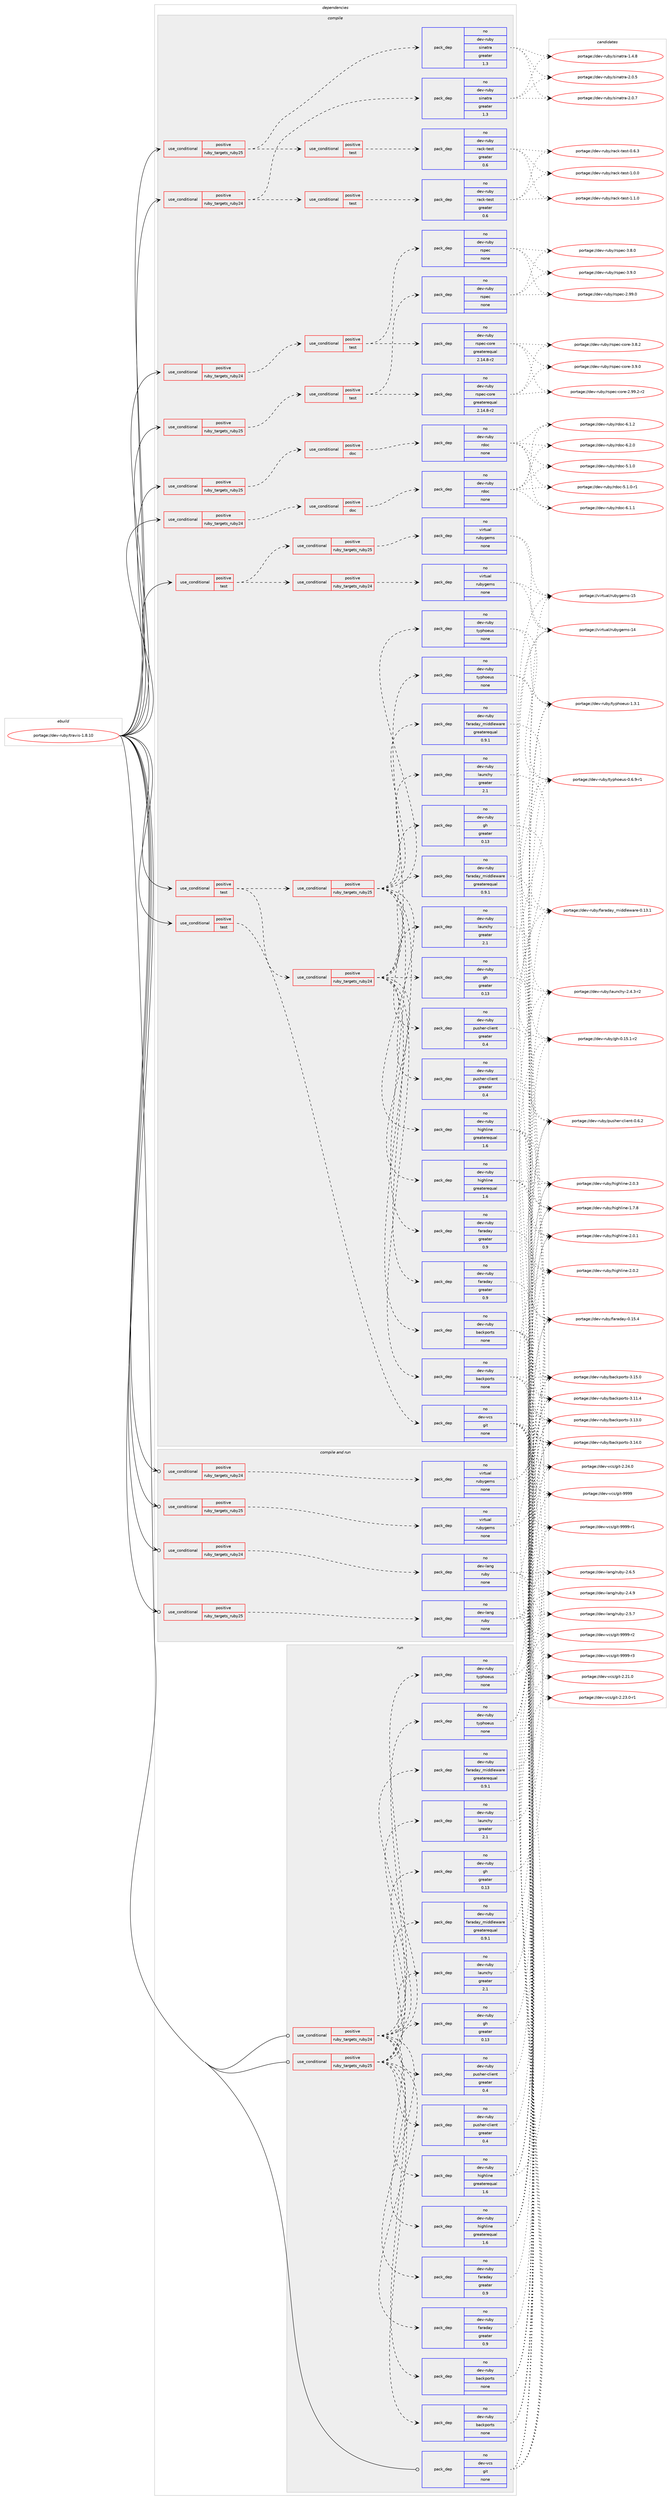 digraph prolog {

# *************
# Graph options
# *************

newrank=true;
concentrate=true;
compound=true;
graph [rankdir=LR,fontname=Helvetica,fontsize=10,ranksep=1.5];#, ranksep=2.5, nodesep=0.2];
edge  [arrowhead=vee];
node  [fontname=Helvetica,fontsize=10];

# **********
# The ebuild
# **********

subgraph cluster_leftcol {
color=gray;
rank=same;
label=<<i>ebuild</i>>;
id [label="portage://dev-ruby/travis-1.8.10", color=red, width=4, href="../dev-ruby/travis-1.8.10.svg"];
}

# ****************
# The dependencies
# ****************

subgraph cluster_midcol {
color=gray;
label=<<i>dependencies</i>>;
subgraph cluster_compile {
fillcolor="#eeeeee";
style=filled;
label=<<i>compile</i>>;
subgraph cond68351 {
dependency253492 [label=<<TABLE BORDER="0" CELLBORDER="1" CELLSPACING="0" CELLPADDING="4"><TR><TD ROWSPAN="3" CELLPADDING="10">use_conditional</TD></TR><TR><TD>positive</TD></TR><TR><TD>ruby_targets_ruby24</TD></TR></TABLE>>, shape=none, color=red];
subgraph cond68352 {
dependency253493 [label=<<TABLE BORDER="0" CELLBORDER="1" CELLSPACING="0" CELLPADDING="4"><TR><TD ROWSPAN="3" CELLPADDING="10">use_conditional</TD></TR><TR><TD>positive</TD></TR><TR><TD>doc</TD></TR></TABLE>>, shape=none, color=red];
subgraph pack181580 {
dependency253494 [label=<<TABLE BORDER="0" CELLBORDER="1" CELLSPACING="0" CELLPADDING="4" WIDTH="220"><TR><TD ROWSPAN="6" CELLPADDING="30">pack_dep</TD></TR><TR><TD WIDTH="110">no</TD></TR><TR><TD>dev-ruby</TD></TR><TR><TD>rdoc</TD></TR><TR><TD>none</TD></TR><TR><TD></TD></TR></TABLE>>, shape=none, color=blue];
}
dependency253493:e -> dependency253494:w [weight=20,style="dashed",arrowhead="vee"];
}
dependency253492:e -> dependency253493:w [weight=20,style="dashed",arrowhead="vee"];
}
id:e -> dependency253492:w [weight=20,style="solid",arrowhead="vee"];
subgraph cond68353 {
dependency253495 [label=<<TABLE BORDER="0" CELLBORDER="1" CELLSPACING="0" CELLPADDING="4"><TR><TD ROWSPAN="3" CELLPADDING="10">use_conditional</TD></TR><TR><TD>positive</TD></TR><TR><TD>ruby_targets_ruby24</TD></TR></TABLE>>, shape=none, color=red];
subgraph cond68354 {
dependency253496 [label=<<TABLE BORDER="0" CELLBORDER="1" CELLSPACING="0" CELLPADDING="4"><TR><TD ROWSPAN="3" CELLPADDING="10">use_conditional</TD></TR><TR><TD>positive</TD></TR><TR><TD>test</TD></TR></TABLE>>, shape=none, color=red];
subgraph pack181581 {
dependency253497 [label=<<TABLE BORDER="0" CELLBORDER="1" CELLSPACING="0" CELLPADDING="4" WIDTH="220"><TR><TD ROWSPAN="6" CELLPADDING="30">pack_dep</TD></TR><TR><TD WIDTH="110">no</TD></TR><TR><TD>dev-ruby</TD></TR><TR><TD>rack-test</TD></TR><TR><TD>greater</TD></TR><TR><TD>0.6</TD></TR></TABLE>>, shape=none, color=blue];
}
dependency253496:e -> dependency253497:w [weight=20,style="dashed",arrowhead="vee"];
}
dependency253495:e -> dependency253496:w [weight=20,style="dashed",arrowhead="vee"];
subgraph pack181582 {
dependency253498 [label=<<TABLE BORDER="0" CELLBORDER="1" CELLSPACING="0" CELLPADDING="4" WIDTH="220"><TR><TD ROWSPAN="6" CELLPADDING="30">pack_dep</TD></TR><TR><TD WIDTH="110">no</TD></TR><TR><TD>dev-ruby</TD></TR><TR><TD>sinatra</TD></TR><TR><TD>greater</TD></TR><TR><TD>1.3</TD></TR></TABLE>>, shape=none, color=blue];
}
dependency253495:e -> dependency253498:w [weight=20,style="dashed",arrowhead="vee"];
}
id:e -> dependency253495:w [weight=20,style="solid",arrowhead="vee"];
subgraph cond68355 {
dependency253499 [label=<<TABLE BORDER="0" CELLBORDER="1" CELLSPACING="0" CELLPADDING="4"><TR><TD ROWSPAN="3" CELLPADDING="10">use_conditional</TD></TR><TR><TD>positive</TD></TR><TR><TD>ruby_targets_ruby24</TD></TR></TABLE>>, shape=none, color=red];
subgraph cond68356 {
dependency253500 [label=<<TABLE BORDER="0" CELLBORDER="1" CELLSPACING="0" CELLPADDING="4"><TR><TD ROWSPAN="3" CELLPADDING="10">use_conditional</TD></TR><TR><TD>positive</TD></TR><TR><TD>test</TD></TR></TABLE>>, shape=none, color=red];
subgraph pack181583 {
dependency253501 [label=<<TABLE BORDER="0" CELLBORDER="1" CELLSPACING="0" CELLPADDING="4" WIDTH="220"><TR><TD ROWSPAN="6" CELLPADDING="30">pack_dep</TD></TR><TR><TD WIDTH="110">no</TD></TR><TR><TD>dev-ruby</TD></TR><TR><TD>rspec</TD></TR><TR><TD>none</TD></TR><TR><TD></TD></TR></TABLE>>, shape=none, color=blue];
}
dependency253500:e -> dependency253501:w [weight=20,style="dashed",arrowhead="vee"];
subgraph pack181584 {
dependency253502 [label=<<TABLE BORDER="0" CELLBORDER="1" CELLSPACING="0" CELLPADDING="4" WIDTH="220"><TR><TD ROWSPAN="6" CELLPADDING="30">pack_dep</TD></TR><TR><TD WIDTH="110">no</TD></TR><TR><TD>dev-ruby</TD></TR><TR><TD>rspec-core</TD></TR><TR><TD>greaterequal</TD></TR><TR><TD>2.14.8-r2</TD></TR></TABLE>>, shape=none, color=blue];
}
dependency253500:e -> dependency253502:w [weight=20,style="dashed",arrowhead="vee"];
}
dependency253499:e -> dependency253500:w [weight=20,style="dashed",arrowhead="vee"];
}
id:e -> dependency253499:w [weight=20,style="solid",arrowhead="vee"];
subgraph cond68357 {
dependency253503 [label=<<TABLE BORDER="0" CELLBORDER="1" CELLSPACING="0" CELLPADDING="4"><TR><TD ROWSPAN="3" CELLPADDING="10">use_conditional</TD></TR><TR><TD>positive</TD></TR><TR><TD>ruby_targets_ruby25</TD></TR></TABLE>>, shape=none, color=red];
subgraph cond68358 {
dependency253504 [label=<<TABLE BORDER="0" CELLBORDER="1" CELLSPACING="0" CELLPADDING="4"><TR><TD ROWSPAN="3" CELLPADDING="10">use_conditional</TD></TR><TR><TD>positive</TD></TR><TR><TD>doc</TD></TR></TABLE>>, shape=none, color=red];
subgraph pack181585 {
dependency253505 [label=<<TABLE BORDER="0" CELLBORDER="1" CELLSPACING="0" CELLPADDING="4" WIDTH="220"><TR><TD ROWSPAN="6" CELLPADDING="30">pack_dep</TD></TR><TR><TD WIDTH="110">no</TD></TR><TR><TD>dev-ruby</TD></TR><TR><TD>rdoc</TD></TR><TR><TD>none</TD></TR><TR><TD></TD></TR></TABLE>>, shape=none, color=blue];
}
dependency253504:e -> dependency253505:w [weight=20,style="dashed",arrowhead="vee"];
}
dependency253503:e -> dependency253504:w [weight=20,style="dashed",arrowhead="vee"];
}
id:e -> dependency253503:w [weight=20,style="solid",arrowhead="vee"];
subgraph cond68359 {
dependency253506 [label=<<TABLE BORDER="0" CELLBORDER="1" CELLSPACING="0" CELLPADDING="4"><TR><TD ROWSPAN="3" CELLPADDING="10">use_conditional</TD></TR><TR><TD>positive</TD></TR><TR><TD>ruby_targets_ruby25</TD></TR></TABLE>>, shape=none, color=red];
subgraph cond68360 {
dependency253507 [label=<<TABLE BORDER="0" CELLBORDER="1" CELLSPACING="0" CELLPADDING="4"><TR><TD ROWSPAN="3" CELLPADDING="10">use_conditional</TD></TR><TR><TD>positive</TD></TR><TR><TD>test</TD></TR></TABLE>>, shape=none, color=red];
subgraph pack181586 {
dependency253508 [label=<<TABLE BORDER="0" CELLBORDER="1" CELLSPACING="0" CELLPADDING="4" WIDTH="220"><TR><TD ROWSPAN="6" CELLPADDING="30">pack_dep</TD></TR><TR><TD WIDTH="110">no</TD></TR><TR><TD>dev-ruby</TD></TR><TR><TD>rack-test</TD></TR><TR><TD>greater</TD></TR><TR><TD>0.6</TD></TR></TABLE>>, shape=none, color=blue];
}
dependency253507:e -> dependency253508:w [weight=20,style="dashed",arrowhead="vee"];
}
dependency253506:e -> dependency253507:w [weight=20,style="dashed",arrowhead="vee"];
subgraph pack181587 {
dependency253509 [label=<<TABLE BORDER="0" CELLBORDER="1" CELLSPACING="0" CELLPADDING="4" WIDTH="220"><TR><TD ROWSPAN="6" CELLPADDING="30">pack_dep</TD></TR><TR><TD WIDTH="110">no</TD></TR><TR><TD>dev-ruby</TD></TR><TR><TD>sinatra</TD></TR><TR><TD>greater</TD></TR><TR><TD>1.3</TD></TR></TABLE>>, shape=none, color=blue];
}
dependency253506:e -> dependency253509:w [weight=20,style="dashed",arrowhead="vee"];
}
id:e -> dependency253506:w [weight=20,style="solid",arrowhead="vee"];
subgraph cond68361 {
dependency253510 [label=<<TABLE BORDER="0" CELLBORDER="1" CELLSPACING="0" CELLPADDING="4"><TR><TD ROWSPAN="3" CELLPADDING="10">use_conditional</TD></TR><TR><TD>positive</TD></TR><TR><TD>ruby_targets_ruby25</TD></TR></TABLE>>, shape=none, color=red];
subgraph cond68362 {
dependency253511 [label=<<TABLE BORDER="0" CELLBORDER="1" CELLSPACING="0" CELLPADDING="4"><TR><TD ROWSPAN="3" CELLPADDING="10">use_conditional</TD></TR><TR><TD>positive</TD></TR><TR><TD>test</TD></TR></TABLE>>, shape=none, color=red];
subgraph pack181588 {
dependency253512 [label=<<TABLE BORDER="0" CELLBORDER="1" CELLSPACING="0" CELLPADDING="4" WIDTH="220"><TR><TD ROWSPAN="6" CELLPADDING="30">pack_dep</TD></TR><TR><TD WIDTH="110">no</TD></TR><TR><TD>dev-ruby</TD></TR><TR><TD>rspec</TD></TR><TR><TD>none</TD></TR><TR><TD></TD></TR></TABLE>>, shape=none, color=blue];
}
dependency253511:e -> dependency253512:w [weight=20,style="dashed",arrowhead="vee"];
subgraph pack181589 {
dependency253513 [label=<<TABLE BORDER="0" CELLBORDER="1" CELLSPACING="0" CELLPADDING="4" WIDTH="220"><TR><TD ROWSPAN="6" CELLPADDING="30">pack_dep</TD></TR><TR><TD WIDTH="110">no</TD></TR><TR><TD>dev-ruby</TD></TR><TR><TD>rspec-core</TD></TR><TR><TD>greaterequal</TD></TR><TR><TD>2.14.8-r2</TD></TR></TABLE>>, shape=none, color=blue];
}
dependency253511:e -> dependency253513:w [weight=20,style="dashed",arrowhead="vee"];
}
dependency253510:e -> dependency253511:w [weight=20,style="dashed",arrowhead="vee"];
}
id:e -> dependency253510:w [weight=20,style="solid",arrowhead="vee"];
subgraph cond68363 {
dependency253514 [label=<<TABLE BORDER="0" CELLBORDER="1" CELLSPACING="0" CELLPADDING="4"><TR><TD ROWSPAN="3" CELLPADDING="10">use_conditional</TD></TR><TR><TD>positive</TD></TR><TR><TD>test</TD></TR></TABLE>>, shape=none, color=red];
subgraph cond68364 {
dependency253515 [label=<<TABLE BORDER="0" CELLBORDER="1" CELLSPACING="0" CELLPADDING="4"><TR><TD ROWSPAN="3" CELLPADDING="10">use_conditional</TD></TR><TR><TD>positive</TD></TR><TR><TD>ruby_targets_ruby24</TD></TR></TABLE>>, shape=none, color=red];
subgraph pack181590 {
dependency253516 [label=<<TABLE BORDER="0" CELLBORDER="1" CELLSPACING="0" CELLPADDING="4" WIDTH="220"><TR><TD ROWSPAN="6" CELLPADDING="30">pack_dep</TD></TR><TR><TD WIDTH="110">no</TD></TR><TR><TD>dev-ruby</TD></TR><TR><TD>backports</TD></TR><TR><TD>none</TD></TR><TR><TD></TD></TR></TABLE>>, shape=none, color=blue];
}
dependency253515:e -> dependency253516:w [weight=20,style="dashed",arrowhead="vee"];
subgraph pack181591 {
dependency253517 [label=<<TABLE BORDER="0" CELLBORDER="1" CELLSPACING="0" CELLPADDING="4" WIDTH="220"><TR><TD ROWSPAN="6" CELLPADDING="30">pack_dep</TD></TR><TR><TD WIDTH="110">no</TD></TR><TR><TD>dev-ruby</TD></TR><TR><TD>faraday</TD></TR><TR><TD>greater</TD></TR><TR><TD>0.9</TD></TR></TABLE>>, shape=none, color=blue];
}
dependency253515:e -> dependency253517:w [weight=20,style="dashed",arrowhead="vee"];
subgraph pack181592 {
dependency253518 [label=<<TABLE BORDER="0" CELLBORDER="1" CELLSPACING="0" CELLPADDING="4" WIDTH="220"><TR><TD ROWSPAN="6" CELLPADDING="30">pack_dep</TD></TR><TR><TD WIDTH="110">no</TD></TR><TR><TD>dev-ruby</TD></TR><TR><TD>faraday_middleware</TD></TR><TR><TD>greaterequal</TD></TR><TR><TD>0.9.1</TD></TR></TABLE>>, shape=none, color=blue];
}
dependency253515:e -> dependency253518:w [weight=20,style="dashed",arrowhead="vee"];
subgraph pack181593 {
dependency253519 [label=<<TABLE BORDER="0" CELLBORDER="1" CELLSPACING="0" CELLPADDING="4" WIDTH="220"><TR><TD ROWSPAN="6" CELLPADDING="30">pack_dep</TD></TR><TR><TD WIDTH="110">no</TD></TR><TR><TD>dev-ruby</TD></TR><TR><TD>gh</TD></TR><TR><TD>greater</TD></TR><TR><TD>0.13</TD></TR></TABLE>>, shape=none, color=blue];
}
dependency253515:e -> dependency253519:w [weight=20,style="dashed",arrowhead="vee"];
subgraph pack181594 {
dependency253520 [label=<<TABLE BORDER="0" CELLBORDER="1" CELLSPACING="0" CELLPADDING="4" WIDTH="220"><TR><TD ROWSPAN="6" CELLPADDING="30">pack_dep</TD></TR><TR><TD WIDTH="110">no</TD></TR><TR><TD>dev-ruby</TD></TR><TR><TD>highline</TD></TR><TR><TD>greaterequal</TD></TR><TR><TD>1.6</TD></TR></TABLE>>, shape=none, color=blue];
}
dependency253515:e -> dependency253520:w [weight=20,style="dashed",arrowhead="vee"];
subgraph pack181595 {
dependency253521 [label=<<TABLE BORDER="0" CELLBORDER="1" CELLSPACING="0" CELLPADDING="4" WIDTH="220"><TR><TD ROWSPAN="6" CELLPADDING="30">pack_dep</TD></TR><TR><TD WIDTH="110">no</TD></TR><TR><TD>dev-ruby</TD></TR><TR><TD>launchy</TD></TR><TR><TD>greater</TD></TR><TR><TD>2.1</TD></TR></TABLE>>, shape=none, color=blue];
}
dependency253515:e -> dependency253521:w [weight=20,style="dashed",arrowhead="vee"];
subgraph pack181596 {
dependency253522 [label=<<TABLE BORDER="0" CELLBORDER="1" CELLSPACING="0" CELLPADDING="4" WIDTH="220"><TR><TD ROWSPAN="6" CELLPADDING="30">pack_dep</TD></TR><TR><TD WIDTH="110">no</TD></TR><TR><TD>dev-ruby</TD></TR><TR><TD>pusher-client</TD></TR><TR><TD>greater</TD></TR><TR><TD>0.4</TD></TR></TABLE>>, shape=none, color=blue];
}
dependency253515:e -> dependency253522:w [weight=20,style="dashed",arrowhead="vee"];
subgraph pack181597 {
dependency253523 [label=<<TABLE BORDER="0" CELLBORDER="1" CELLSPACING="0" CELLPADDING="4" WIDTH="220"><TR><TD ROWSPAN="6" CELLPADDING="30">pack_dep</TD></TR><TR><TD WIDTH="110">no</TD></TR><TR><TD>dev-ruby</TD></TR><TR><TD>typhoeus</TD></TR><TR><TD>none</TD></TR><TR><TD></TD></TR></TABLE>>, shape=none, color=blue];
}
dependency253515:e -> dependency253523:w [weight=20,style="dashed",arrowhead="vee"];
}
dependency253514:e -> dependency253515:w [weight=20,style="dashed",arrowhead="vee"];
subgraph cond68365 {
dependency253524 [label=<<TABLE BORDER="0" CELLBORDER="1" CELLSPACING="0" CELLPADDING="4"><TR><TD ROWSPAN="3" CELLPADDING="10">use_conditional</TD></TR><TR><TD>positive</TD></TR><TR><TD>ruby_targets_ruby25</TD></TR></TABLE>>, shape=none, color=red];
subgraph pack181598 {
dependency253525 [label=<<TABLE BORDER="0" CELLBORDER="1" CELLSPACING="0" CELLPADDING="4" WIDTH="220"><TR><TD ROWSPAN="6" CELLPADDING="30">pack_dep</TD></TR><TR><TD WIDTH="110">no</TD></TR><TR><TD>dev-ruby</TD></TR><TR><TD>backports</TD></TR><TR><TD>none</TD></TR><TR><TD></TD></TR></TABLE>>, shape=none, color=blue];
}
dependency253524:e -> dependency253525:w [weight=20,style="dashed",arrowhead="vee"];
subgraph pack181599 {
dependency253526 [label=<<TABLE BORDER="0" CELLBORDER="1" CELLSPACING="0" CELLPADDING="4" WIDTH="220"><TR><TD ROWSPAN="6" CELLPADDING="30">pack_dep</TD></TR><TR><TD WIDTH="110">no</TD></TR><TR><TD>dev-ruby</TD></TR><TR><TD>faraday</TD></TR><TR><TD>greater</TD></TR><TR><TD>0.9</TD></TR></TABLE>>, shape=none, color=blue];
}
dependency253524:e -> dependency253526:w [weight=20,style="dashed",arrowhead="vee"];
subgraph pack181600 {
dependency253527 [label=<<TABLE BORDER="0" CELLBORDER="1" CELLSPACING="0" CELLPADDING="4" WIDTH="220"><TR><TD ROWSPAN="6" CELLPADDING="30">pack_dep</TD></TR><TR><TD WIDTH="110">no</TD></TR><TR><TD>dev-ruby</TD></TR><TR><TD>faraday_middleware</TD></TR><TR><TD>greaterequal</TD></TR><TR><TD>0.9.1</TD></TR></TABLE>>, shape=none, color=blue];
}
dependency253524:e -> dependency253527:w [weight=20,style="dashed",arrowhead="vee"];
subgraph pack181601 {
dependency253528 [label=<<TABLE BORDER="0" CELLBORDER="1" CELLSPACING="0" CELLPADDING="4" WIDTH="220"><TR><TD ROWSPAN="6" CELLPADDING="30">pack_dep</TD></TR><TR><TD WIDTH="110">no</TD></TR><TR><TD>dev-ruby</TD></TR><TR><TD>gh</TD></TR><TR><TD>greater</TD></TR><TR><TD>0.13</TD></TR></TABLE>>, shape=none, color=blue];
}
dependency253524:e -> dependency253528:w [weight=20,style="dashed",arrowhead="vee"];
subgraph pack181602 {
dependency253529 [label=<<TABLE BORDER="0" CELLBORDER="1" CELLSPACING="0" CELLPADDING="4" WIDTH="220"><TR><TD ROWSPAN="6" CELLPADDING="30">pack_dep</TD></TR><TR><TD WIDTH="110">no</TD></TR><TR><TD>dev-ruby</TD></TR><TR><TD>highline</TD></TR><TR><TD>greaterequal</TD></TR><TR><TD>1.6</TD></TR></TABLE>>, shape=none, color=blue];
}
dependency253524:e -> dependency253529:w [weight=20,style="dashed",arrowhead="vee"];
subgraph pack181603 {
dependency253530 [label=<<TABLE BORDER="0" CELLBORDER="1" CELLSPACING="0" CELLPADDING="4" WIDTH="220"><TR><TD ROWSPAN="6" CELLPADDING="30">pack_dep</TD></TR><TR><TD WIDTH="110">no</TD></TR><TR><TD>dev-ruby</TD></TR><TR><TD>launchy</TD></TR><TR><TD>greater</TD></TR><TR><TD>2.1</TD></TR></TABLE>>, shape=none, color=blue];
}
dependency253524:e -> dependency253530:w [weight=20,style="dashed",arrowhead="vee"];
subgraph pack181604 {
dependency253531 [label=<<TABLE BORDER="0" CELLBORDER="1" CELLSPACING="0" CELLPADDING="4" WIDTH="220"><TR><TD ROWSPAN="6" CELLPADDING="30">pack_dep</TD></TR><TR><TD WIDTH="110">no</TD></TR><TR><TD>dev-ruby</TD></TR><TR><TD>pusher-client</TD></TR><TR><TD>greater</TD></TR><TR><TD>0.4</TD></TR></TABLE>>, shape=none, color=blue];
}
dependency253524:e -> dependency253531:w [weight=20,style="dashed",arrowhead="vee"];
subgraph pack181605 {
dependency253532 [label=<<TABLE BORDER="0" CELLBORDER="1" CELLSPACING="0" CELLPADDING="4" WIDTH="220"><TR><TD ROWSPAN="6" CELLPADDING="30">pack_dep</TD></TR><TR><TD WIDTH="110">no</TD></TR><TR><TD>dev-ruby</TD></TR><TR><TD>typhoeus</TD></TR><TR><TD>none</TD></TR><TR><TD></TD></TR></TABLE>>, shape=none, color=blue];
}
dependency253524:e -> dependency253532:w [weight=20,style="dashed",arrowhead="vee"];
}
dependency253514:e -> dependency253524:w [weight=20,style="dashed",arrowhead="vee"];
}
id:e -> dependency253514:w [weight=20,style="solid",arrowhead="vee"];
subgraph cond68366 {
dependency253533 [label=<<TABLE BORDER="0" CELLBORDER="1" CELLSPACING="0" CELLPADDING="4"><TR><TD ROWSPAN="3" CELLPADDING="10">use_conditional</TD></TR><TR><TD>positive</TD></TR><TR><TD>test</TD></TR></TABLE>>, shape=none, color=red];
subgraph cond68367 {
dependency253534 [label=<<TABLE BORDER="0" CELLBORDER="1" CELLSPACING="0" CELLPADDING="4"><TR><TD ROWSPAN="3" CELLPADDING="10">use_conditional</TD></TR><TR><TD>positive</TD></TR><TR><TD>ruby_targets_ruby24</TD></TR></TABLE>>, shape=none, color=red];
subgraph pack181606 {
dependency253535 [label=<<TABLE BORDER="0" CELLBORDER="1" CELLSPACING="0" CELLPADDING="4" WIDTH="220"><TR><TD ROWSPAN="6" CELLPADDING="30">pack_dep</TD></TR><TR><TD WIDTH="110">no</TD></TR><TR><TD>virtual</TD></TR><TR><TD>rubygems</TD></TR><TR><TD>none</TD></TR><TR><TD></TD></TR></TABLE>>, shape=none, color=blue];
}
dependency253534:e -> dependency253535:w [weight=20,style="dashed",arrowhead="vee"];
}
dependency253533:e -> dependency253534:w [weight=20,style="dashed",arrowhead="vee"];
subgraph cond68368 {
dependency253536 [label=<<TABLE BORDER="0" CELLBORDER="1" CELLSPACING="0" CELLPADDING="4"><TR><TD ROWSPAN="3" CELLPADDING="10">use_conditional</TD></TR><TR><TD>positive</TD></TR><TR><TD>ruby_targets_ruby25</TD></TR></TABLE>>, shape=none, color=red];
subgraph pack181607 {
dependency253537 [label=<<TABLE BORDER="0" CELLBORDER="1" CELLSPACING="0" CELLPADDING="4" WIDTH="220"><TR><TD ROWSPAN="6" CELLPADDING="30">pack_dep</TD></TR><TR><TD WIDTH="110">no</TD></TR><TR><TD>virtual</TD></TR><TR><TD>rubygems</TD></TR><TR><TD>none</TD></TR><TR><TD></TD></TR></TABLE>>, shape=none, color=blue];
}
dependency253536:e -> dependency253537:w [weight=20,style="dashed",arrowhead="vee"];
}
dependency253533:e -> dependency253536:w [weight=20,style="dashed",arrowhead="vee"];
}
id:e -> dependency253533:w [weight=20,style="solid",arrowhead="vee"];
subgraph cond68369 {
dependency253538 [label=<<TABLE BORDER="0" CELLBORDER="1" CELLSPACING="0" CELLPADDING="4"><TR><TD ROWSPAN="3" CELLPADDING="10">use_conditional</TD></TR><TR><TD>positive</TD></TR><TR><TD>test</TD></TR></TABLE>>, shape=none, color=red];
subgraph pack181608 {
dependency253539 [label=<<TABLE BORDER="0" CELLBORDER="1" CELLSPACING="0" CELLPADDING="4" WIDTH="220"><TR><TD ROWSPAN="6" CELLPADDING="30">pack_dep</TD></TR><TR><TD WIDTH="110">no</TD></TR><TR><TD>dev-vcs</TD></TR><TR><TD>git</TD></TR><TR><TD>none</TD></TR><TR><TD></TD></TR></TABLE>>, shape=none, color=blue];
}
dependency253538:e -> dependency253539:w [weight=20,style="dashed",arrowhead="vee"];
}
id:e -> dependency253538:w [weight=20,style="solid",arrowhead="vee"];
}
subgraph cluster_compileandrun {
fillcolor="#eeeeee";
style=filled;
label=<<i>compile and run</i>>;
subgraph cond68370 {
dependency253540 [label=<<TABLE BORDER="0" CELLBORDER="1" CELLSPACING="0" CELLPADDING="4"><TR><TD ROWSPAN="3" CELLPADDING="10">use_conditional</TD></TR><TR><TD>positive</TD></TR><TR><TD>ruby_targets_ruby24</TD></TR></TABLE>>, shape=none, color=red];
subgraph pack181609 {
dependency253541 [label=<<TABLE BORDER="0" CELLBORDER="1" CELLSPACING="0" CELLPADDING="4" WIDTH="220"><TR><TD ROWSPAN="6" CELLPADDING="30">pack_dep</TD></TR><TR><TD WIDTH="110">no</TD></TR><TR><TD>dev-lang</TD></TR><TR><TD>ruby</TD></TR><TR><TD>none</TD></TR><TR><TD></TD></TR></TABLE>>, shape=none, color=blue];
}
dependency253540:e -> dependency253541:w [weight=20,style="dashed",arrowhead="vee"];
}
id:e -> dependency253540:w [weight=20,style="solid",arrowhead="odotvee"];
subgraph cond68371 {
dependency253542 [label=<<TABLE BORDER="0" CELLBORDER="1" CELLSPACING="0" CELLPADDING="4"><TR><TD ROWSPAN="3" CELLPADDING="10">use_conditional</TD></TR><TR><TD>positive</TD></TR><TR><TD>ruby_targets_ruby24</TD></TR></TABLE>>, shape=none, color=red];
subgraph pack181610 {
dependency253543 [label=<<TABLE BORDER="0" CELLBORDER="1" CELLSPACING="0" CELLPADDING="4" WIDTH="220"><TR><TD ROWSPAN="6" CELLPADDING="30">pack_dep</TD></TR><TR><TD WIDTH="110">no</TD></TR><TR><TD>virtual</TD></TR><TR><TD>rubygems</TD></TR><TR><TD>none</TD></TR><TR><TD></TD></TR></TABLE>>, shape=none, color=blue];
}
dependency253542:e -> dependency253543:w [weight=20,style="dashed",arrowhead="vee"];
}
id:e -> dependency253542:w [weight=20,style="solid",arrowhead="odotvee"];
subgraph cond68372 {
dependency253544 [label=<<TABLE BORDER="0" CELLBORDER="1" CELLSPACING="0" CELLPADDING="4"><TR><TD ROWSPAN="3" CELLPADDING="10">use_conditional</TD></TR><TR><TD>positive</TD></TR><TR><TD>ruby_targets_ruby25</TD></TR></TABLE>>, shape=none, color=red];
subgraph pack181611 {
dependency253545 [label=<<TABLE BORDER="0" CELLBORDER="1" CELLSPACING="0" CELLPADDING="4" WIDTH="220"><TR><TD ROWSPAN="6" CELLPADDING="30">pack_dep</TD></TR><TR><TD WIDTH="110">no</TD></TR><TR><TD>dev-lang</TD></TR><TR><TD>ruby</TD></TR><TR><TD>none</TD></TR><TR><TD></TD></TR></TABLE>>, shape=none, color=blue];
}
dependency253544:e -> dependency253545:w [weight=20,style="dashed",arrowhead="vee"];
}
id:e -> dependency253544:w [weight=20,style="solid",arrowhead="odotvee"];
subgraph cond68373 {
dependency253546 [label=<<TABLE BORDER="0" CELLBORDER="1" CELLSPACING="0" CELLPADDING="4"><TR><TD ROWSPAN="3" CELLPADDING="10">use_conditional</TD></TR><TR><TD>positive</TD></TR><TR><TD>ruby_targets_ruby25</TD></TR></TABLE>>, shape=none, color=red];
subgraph pack181612 {
dependency253547 [label=<<TABLE BORDER="0" CELLBORDER="1" CELLSPACING="0" CELLPADDING="4" WIDTH="220"><TR><TD ROWSPAN="6" CELLPADDING="30">pack_dep</TD></TR><TR><TD WIDTH="110">no</TD></TR><TR><TD>virtual</TD></TR><TR><TD>rubygems</TD></TR><TR><TD>none</TD></TR><TR><TD></TD></TR></TABLE>>, shape=none, color=blue];
}
dependency253546:e -> dependency253547:w [weight=20,style="dashed",arrowhead="vee"];
}
id:e -> dependency253546:w [weight=20,style="solid",arrowhead="odotvee"];
}
subgraph cluster_run {
fillcolor="#eeeeee";
style=filled;
label=<<i>run</i>>;
subgraph cond68374 {
dependency253548 [label=<<TABLE BORDER="0" CELLBORDER="1" CELLSPACING="0" CELLPADDING="4"><TR><TD ROWSPAN="3" CELLPADDING="10">use_conditional</TD></TR><TR><TD>positive</TD></TR><TR><TD>ruby_targets_ruby24</TD></TR></TABLE>>, shape=none, color=red];
subgraph pack181613 {
dependency253549 [label=<<TABLE BORDER="0" CELLBORDER="1" CELLSPACING="0" CELLPADDING="4" WIDTH="220"><TR><TD ROWSPAN="6" CELLPADDING="30">pack_dep</TD></TR><TR><TD WIDTH="110">no</TD></TR><TR><TD>dev-ruby</TD></TR><TR><TD>backports</TD></TR><TR><TD>none</TD></TR><TR><TD></TD></TR></TABLE>>, shape=none, color=blue];
}
dependency253548:e -> dependency253549:w [weight=20,style="dashed",arrowhead="vee"];
subgraph pack181614 {
dependency253550 [label=<<TABLE BORDER="0" CELLBORDER="1" CELLSPACING="0" CELLPADDING="4" WIDTH="220"><TR><TD ROWSPAN="6" CELLPADDING="30">pack_dep</TD></TR><TR><TD WIDTH="110">no</TD></TR><TR><TD>dev-ruby</TD></TR><TR><TD>faraday</TD></TR><TR><TD>greater</TD></TR><TR><TD>0.9</TD></TR></TABLE>>, shape=none, color=blue];
}
dependency253548:e -> dependency253550:w [weight=20,style="dashed",arrowhead="vee"];
subgraph pack181615 {
dependency253551 [label=<<TABLE BORDER="0" CELLBORDER="1" CELLSPACING="0" CELLPADDING="4" WIDTH="220"><TR><TD ROWSPAN="6" CELLPADDING="30">pack_dep</TD></TR><TR><TD WIDTH="110">no</TD></TR><TR><TD>dev-ruby</TD></TR><TR><TD>faraday_middleware</TD></TR><TR><TD>greaterequal</TD></TR><TR><TD>0.9.1</TD></TR></TABLE>>, shape=none, color=blue];
}
dependency253548:e -> dependency253551:w [weight=20,style="dashed",arrowhead="vee"];
subgraph pack181616 {
dependency253552 [label=<<TABLE BORDER="0" CELLBORDER="1" CELLSPACING="0" CELLPADDING="4" WIDTH="220"><TR><TD ROWSPAN="6" CELLPADDING="30">pack_dep</TD></TR><TR><TD WIDTH="110">no</TD></TR><TR><TD>dev-ruby</TD></TR><TR><TD>gh</TD></TR><TR><TD>greater</TD></TR><TR><TD>0.13</TD></TR></TABLE>>, shape=none, color=blue];
}
dependency253548:e -> dependency253552:w [weight=20,style="dashed",arrowhead="vee"];
subgraph pack181617 {
dependency253553 [label=<<TABLE BORDER="0" CELLBORDER="1" CELLSPACING="0" CELLPADDING="4" WIDTH="220"><TR><TD ROWSPAN="6" CELLPADDING="30">pack_dep</TD></TR><TR><TD WIDTH="110">no</TD></TR><TR><TD>dev-ruby</TD></TR><TR><TD>highline</TD></TR><TR><TD>greaterequal</TD></TR><TR><TD>1.6</TD></TR></TABLE>>, shape=none, color=blue];
}
dependency253548:e -> dependency253553:w [weight=20,style="dashed",arrowhead="vee"];
subgraph pack181618 {
dependency253554 [label=<<TABLE BORDER="0" CELLBORDER="1" CELLSPACING="0" CELLPADDING="4" WIDTH="220"><TR><TD ROWSPAN="6" CELLPADDING="30">pack_dep</TD></TR><TR><TD WIDTH="110">no</TD></TR><TR><TD>dev-ruby</TD></TR><TR><TD>launchy</TD></TR><TR><TD>greater</TD></TR><TR><TD>2.1</TD></TR></TABLE>>, shape=none, color=blue];
}
dependency253548:e -> dependency253554:w [weight=20,style="dashed",arrowhead="vee"];
subgraph pack181619 {
dependency253555 [label=<<TABLE BORDER="0" CELLBORDER="1" CELLSPACING="0" CELLPADDING="4" WIDTH="220"><TR><TD ROWSPAN="6" CELLPADDING="30">pack_dep</TD></TR><TR><TD WIDTH="110">no</TD></TR><TR><TD>dev-ruby</TD></TR><TR><TD>pusher-client</TD></TR><TR><TD>greater</TD></TR><TR><TD>0.4</TD></TR></TABLE>>, shape=none, color=blue];
}
dependency253548:e -> dependency253555:w [weight=20,style="dashed",arrowhead="vee"];
subgraph pack181620 {
dependency253556 [label=<<TABLE BORDER="0" CELLBORDER="1" CELLSPACING="0" CELLPADDING="4" WIDTH="220"><TR><TD ROWSPAN="6" CELLPADDING="30">pack_dep</TD></TR><TR><TD WIDTH="110">no</TD></TR><TR><TD>dev-ruby</TD></TR><TR><TD>typhoeus</TD></TR><TR><TD>none</TD></TR><TR><TD></TD></TR></TABLE>>, shape=none, color=blue];
}
dependency253548:e -> dependency253556:w [weight=20,style="dashed",arrowhead="vee"];
}
id:e -> dependency253548:w [weight=20,style="solid",arrowhead="odot"];
subgraph cond68375 {
dependency253557 [label=<<TABLE BORDER="0" CELLBORDER="1" CELLSPACING="0" CELLPADDING="4"><TR><TD ROWSPAN="3" CELLPADDING="10">use_conditional</TD></TR><TR><TD>positive</TD></TR><TR><TD>ruby_targets_ruby25</TD></TR></TABLE>>, shape=none, color=red];
subgraph pack181621 {
dependency253558 [label=<<TABLE BORDER="0" CELLBORDER="1" CELLSPACING="0" CELLPADDING="4" WIDTH="220"><TR><TD ROWSPAN="6" CELLPADDING="30">pack_dep</TD></TR><TR><TD WIDTH="110">no</TD></TR><TR><TD>dev-ruby</TD></TR><TR><TD>backports</TD></TR><TR><TD>none</TD></TR><TR><TD></TD></TR></TABLE>>, shape=none, color=blue];
}
dependency253557:e -> dependency253558:w [weight=20,style="dashed",arrowhead="vee"];
subgraph pack181622 {
dependency253559 [label=<<TABLE BORDER="0" CELLBORDER="1" CELLSPACING="0" CELLPADDING="4" WIDTH="220"><TR><TD ROWSPAN="6" CELLPADDING="30">pack_dep</TD></TR><TR><TD WIDTH="110">no</TD></TR><TR><TD>dev-ruby</TD></TR><TR><TD>faraday</TD></TR><TR><TD>greater</TD></TR><TR><TD>0.9</TD></TR></TABLE>>, shape=none, color=blue];
}
dependency253557:e -> dependency253559:w [weight=20,style="dashed",arrowhead="vee"];
subgraph pack181623 {
dependency253560 [label=<<TABLE BORDER="0" CELLBORDER="1" CELLSPACING="0" CELLPADDING="4" WIDTH="220"><TR><TD ROWSPAN="6" CELLPADDING="30">pack_dep</TD></TR><TR><TD WIDTH="110">no</TD></TR><TR><TD>dev-ruby</TD></TR><TR><TD>faraday_middleware</TD></TR><TR><TD>greaterequal</TD></TR><TR><TD>0.9.1</TD></TR></TABLE>>, shape=none, color=blue];
}
dependency253557:e -> dependency253560:w [weight=20,style="dashed",arrowhead="vee"];
subgraph pack181624 {
dependency253561 [label=<<TABLE BORDER="0" CELLBORDER="1" CELLSPACING="0" CELLPADDING="4" WIDTH="220"><TR><TD ROWSPAN="6" CELLPADDING="30">pack_dep</TD></TR><TR><TD WIDTH="110">no</TD></TR><TR><TD>dev-ruby</TD></TR><TR><TD>gh</TD></TR><TR><TD>greater</TD></TR><TR><TD>0.13</TD></TR></TABLE>>, shape=none, color=blue];
}
dependency253557:e -> dependency253561:w [weight=20,style="dashed",arrowhead="vee"];
subgraph pack181625 {
dependency253562 [label=<<TABLE BORDER="0" CELLBORDER="1" CELLSPACING="0" CELLPADDING="4" WIDTH="220"><TR><TD ROWSPAN="6" CELLPADDING="30">pack_dep</TD></TR><TR><TD WIDTH="110">no</TD></TR><TR><TD>dev-ruby</TD></TR><TR><TD>highline</TD></TR><TR><TD>greaterequal</TD></TR><TR><TD>1.6</TD></TR></TABLE>>, shape=none, color=blue];
}
dependency253557:e -> dependency253562:w [weight=20,style="dashed",arrowhead="vee"];
subgraph pack181626 {
dependency253563 [label=<<TABLE BORDER="0" CELLBORDER="1" CELLSPACING="0" CELLPADDING="4" WIDTH="220"><TR><TD ROWSPAN="6" CELLPADDING="30">pack_dep</TD></TR><TR><TD WIDTH="110">no</TD></TR><TR><TD>dev-ruby</TD></TR><TR><TD>launchy</TD></TR><TR><TD>greater</TD></TR><TR><TD>2.1</TD></TR></TABLE>>, shape=none, color=blue];
}
dependency253557:e -> dependency253563:w [weight=20,style="dashed",arrowhead="vee"];
subgraph pack181627 {
dependency253564 [label=<<TABLE BORDER="0" CELLBORDER="1" CELLSPACING="0" CELLPADDING="4" WIDTH="220"><TR><TD ROWSPAN="6" CELLPADDING="30">pack_dep</TD></TR><TR><TD WIDTH="110">no</TD></TR><TR><TD>dev-ruby</TD></TR><TR><TD>pusher-client</TD></TR><TR><TD>greater</TD></TR><TR><TD>0.4</TD></TR></TABLE>>, shape=none, color=blue];
}
dependency253557:e -> dependency253564:w [weight=20,style="dashed",arrowhead="vee"];
subgraph pack181628 {
dependency253565 [label=<<TABLE BORDER="0" CELLBORDER="1" CELLSPACING="0" CELLPADDING="4" WIDTH="220"><TR><TD ROWSPAN="6" CELLPADDING="30">pack_dep</TD></TR><TR><TD WIDTH="110">no</TD></TR><TR><TD>dev-ruby</TD></TR><TR><TD>typhoeus</TD></TR><TR><TD>none</TD></TR><TR><TD></TD></TR></TABLE>>, shape=none, color=blue];
}
dependency253557:e -> dependency253565:w [weight=20,style="dashed",arrowhead="vee"];
}
id:e -> dependency253557:w [weight=20,style="solid",arrowhead="odot"];
subgraph pack181629 {
dependency253566 [label=<<TABLE BORDER="0" CELLBORDER="1" CELLSPACING="0" CELLPADDING="4" WIDTH="220"><TR><TD ROWSPAN="6" CELLPADDING="30">pack_dep</TD></TR><TR><TD WIDTH="110">no</TD></TR><TR><TD>dev-vcs</TD></TR><TR><TD>git</TD></TR><TR><TD>none</TD></TR><TR><TD></TD></TR></TABLE>>, shape=none, color=blue];
}
id:e -> dependency253566:w [weight=20,style="solid",arrowhead="odot"];
}
}

# **************
# The candidates
# **************

subgraph cluster_choices {
rank=same;
color=gray;
label=<<i>candidates</i>>;

subgraph choice181580 {
color=black;
nodesep=1;
choiceportage10010111845114117981214711410011199455346494648 [label="portage://dev-ruby/rdoc-5.1.0", color=red, width=4,href="../dev-ruby/rdoc-5.1.0.svg"];
choiceportage100101118451141179812147114100111994553464946484511449 [label="portage://dev-ruby/rdoc-5.1.0-r1", color=red, width=4,href="../dev-ruby/rdoc-5.1.0-r1.svg"];
choiceportage10010111845114117981214711410011199455446494649 [label="portage://dev-ruby/rdoc-6.1.1", color=red, width=4,href="../dev-ruby/rdoc-6.1.1.svg"];
choiceportage10010111845114117981214711410011199455446494650 [label="portage://dev-ruby/rdoc-6.1.2", color=red, width=4,href="../dev-ruby/rdoc-6.1.2.svg"];
choiceportage10010111845114117981214711410011199455446504648 [label="portage://dev-ruby/rdoc-6.2.0", color=red, width=4,href="../dev-ruby/rdoc-6.2.0.svg"];
dependency253494:e -> choiceportage10010111845114117981214711410011199455346494648:w [style=dotted,weight="100"];
dependency253494:e -> choiceportage100101118451141179812147114100111994553464946484511449:w [style=dotted,weight="100"];
dependency253494:e -> choiceportage10010111845114117981214711410011199455446494649:w [style=dotted,weight="100"];
dependency253494:e -> choiceportage10010111845114117981214711410011199455446494650:w [style=dotted,weight="100"];
dependency253494:e -> choiceportage10010111845114117981214711410011199455446504648:w [style=dotted,weight="100"];
}
subgraph choice181581 {
color=black;
nodesep=1;
choiceportage100101118451141179812147114979910745116101115116454846544651 [label="portage://dev-ruby/rack-test-0.6.3", color=red, width=4,href="../dev-ruby/rack-test-0.6.3.svg"];
choiceportage100101118451141179812147114979910745116101115116454946484648 [label="portage://dev-ruby/rack-test-1.0.0", color=red, width=4,href="../dev-ruby/rack-test-1.0.0.svg"];
choiceportage100101118451141179812147114979910745116101115116454946494648 [label="portage://dev-ruby/rack-test-1.1.0", color=red, width=4,href="../dev-ruby/rack-test-1.1.0.svg"];
dependency253497:e -> choiceportage100101118451141179812147114979910745116101115116454846544651:w [style=dotted,weight="100"];
dependency253497:e -> choiceportage100101118451141179812147114979910745116101115116454946484648:w [style=dotted,weight="100"];
dependency253497:e -> choiceportage100101118451141179812147114979910745116101115116454946494648:w [style=dotted,weight="100"];
}
subgraph choice181582 {
color=black;
nodesep=1;
choiceportage1001011184511411798121471151051109711611497454946524656 [label="portage://dev-ruby/sinatra-1.4.8", color=red, width=4,href="../dev-ruby/sinatra-1.4.8.svg"];
choiceportage1001011184511411798121471151051109711611497455046484653 [label="portage://dev-ruby/sinatra-2.0.5", color=red, width=4,href="../dev-ruby/sinatra-2.0.5.svg"];
choiceportage1001011184511411798121471151051109711611497455046484655 [label="portage://dev-ruby/sinatra-2.0.7", color=red, width=4,href="../dev-ruby/sinatra-2.0.7.svg"];
dependency253498:e -> choiceportage1001011184511411798121471151051109711611497454946524656:w [style=dotted,weight="100"];
dependency253498:e -> choiceportage1001011184511411798121471151051109711611497455046484653:w [style=dotted,weight="100"];
dependency253498:e -> choiceportage1001011184511411798121471151051109711611497455046484655:w [style=dotted,weight="100"];
}
subgraph choice181583 {
color=black;
nodesep=1;
choiceportage1001011184511411798121471141151121019945504657574648 [label="portage://dev-ruby/rspec-2.99.0", color=red, width=4,href="../dev-ruby/rspec-2.99.0.svg"];
choiceportage10010111845114117981214711411511210199455146564648 [label="portage://dev-ruby/rspec-3.8.0", color=red, width=4,href="../dev-ruby/rspec-3.8.0.svg"];
choiceportage10010111845114117981214711411511210199455146574648 [label="portage://dev-ruby/rspec-3.9.0", color=red, width=4,href="../dev-ruby/rspec-3.9.0.svg"];
dependency253501:e -> choiceportage1001011184511411798121471141151121019945504657574648:w [style=dotted,weight="100"];
dependency253501:e -> choiceportage10010111845114117981214711411511210199455146564648:w [style=dotted,weight="100"];
dependency253501:e -> choiceportage10010111845114117981214711411511210199455146574648:w [style=dotted,weight="100"];
}
subgraph choice181584 {
color=black;
nodesep=1;
choiceportage100101118451141179812147114115112101994599111114101455046575746504511450 [label="portage://dev-ruby/rspec-core-2.99.2-r2", color=red, width=4,href="../dev-ruby/rspec-core-2.99.2-r2.svg"];
choiceportage100101118451141179812147114115112101994599111114101455146564650 [label="portage://dev-ruby/rspec-core-3.8.2", color=red, width=4,href="../dev-ruby/rspec-core-3.8.2.svg"];
choiceportage100101118451141179812147114115112101994599111114101455146574648 [label="portage://dev-ruby/rspec-core-3.9.0", color=red, width=4,href="../dev-ruby/rspec-core-3.9.0.svg"];
dependency253502:e -> choiceportage100101118451141179812147114115112101994599111114101455046575746504511450:w [style=dotted,weight="100"];
dependency253502:e -> choiceportage100101118451141179812147114115112101994599111114101455146564650:w [style=dotted,weight="100"];
dependency253502:e -> choiceportage100101118451141179812147114115112101994599111114101455146574648:w [style=dotted,weight="100"];
}
subgraph choice181585 {
color=black;
nodesep=1;
choiceportage10010111845114117981214711410011199455346494648 [label="portage://dev-ruby/rdoc-5.1.0", color=red, width=4,href="../dev-ruby/rdoc-5.1.0.svg"];
choiceportage100101118451141179812147114100111994553464946484511449 [label="portage://dev-ruby/rdoc-5.1.0-r1", color=red, width=4,href="../dev-ruby/rdoc-5.1.0-r1.svg"];
choiceportage10010111845114117981214711410011199455446494649 [label="portage://dev-ruby/rdoc-6.1.1", color=red, width=4,href="../dev-ruby/rdoc-6.1.1.svg"];
choiceportage10010111845114117981214711410011199455446494650 [label="portage://dev-ruby/rdoc-6.1.2", color=red, width=4,href="../dev-ruby/rdoc-6.1.2.svg"];
choiceportage10010111845114117981214711410011199455446504648 [label="portage://dev-ruby/rdoc-6.2.0", color=red, width=4,href="../dev-ruby/rdoc-6.2.0.svg"];
dependency253505:e -> choiceportage10010111845114117981214711410011199455346494648:w [style=dotted,weight="100"];
dependency253505:e -> choiceportage100101118451141179812147114100111994553464946484511449:w [style=dotted,weight="100"];
dependency253505:e -> choiceportage10010111845114117981214711410011199455446494649:w [style=dotted,weight="100"];
dependency253505:e -> choiceportage10010111845114117981214711410011199455446494650:w [style=dotted,weight="100"];
dependency253505:e -> choiceportage10010111845114117981214711410011199455446504648:w [style=dotted,weight="100"];
}
subgraph choice181586 {
color=black;
nodesep=1;
choiceportage100101118451141179812147114979910745116101115116454846544651 [label="portage://dev-ruby/rack-test-0.6.3", color=red, width=4,href="../dev-ruby/rack-test-0.6.3.svg"];
choiceportage100101118451141179812147114979910745116101115116454946484648 [label="portage://dev-ruby/rack-test-1.0.0", color=red, width=4,href="../dev-ruby/rack-test-1.0.0.svg"];
choiceportage100101118451141179812147114979910745116101115116454946494648 [label="portage://dev-ruby/rack-test-1.1.0", color=red, width=4,href="../dev-ruby/rack-test-1.1.0.svg"];
dependency253508:e -> choiceportage100101118451141179812147114979910745116101115116454846544651:w [style=dotted,weight="100"];
dependency253508:e -> choiceportage100101118451141179812147114979910745116101115116454946484648:w [style=dotted,weight="100"];
dependency253508:e -> choiceportage100101118451141179812147114979910745116101115116454946494648:w [style=dotted,weight="100"];
}
subgraph choice181587 {
color=black;
nodesep=1;
choiceportage1001011184511411798121471151051109711611497454946524656 [label="portage://dev-ruby/sinatra-1.4.8", color=red, width=4,href="../dev-ruby/sinatra-1.4.8.svg"];
choiceportage1001011184511411798121471151051109711611497455046484653 [label="portage://dev-ruby/sinatra-2.0.5", color=red, width=4,href="../dev-ruby/sinatra-2.0.5.svg"];
choiceportage1001011184511411798121471151051109711611497455046484655 [label="portage://dev-ruby/sinatra-2.0.7", color=red, width=4,href="../dev-ruby/sinatra-2.0.7.svg"];
dependency253509:e -> choiceportage1001011184511411798121471151051109711611497454946524656:w [style=dotted,weight="100"];
dependency253509:e -> choiceportage1001011184511411798121471151051109711611497455046484653:w [style=dotted,weight="100"];
dependency253509:e -> choiceportage1001011184511411798121471151051109711611497455046484655:w [style=dotted,weight="100"];
}
subgraph choice181588 {
color=black;
nodesep=1;
choiceportage1001011184511411798121471141151121019945504657574648 [label="portage://dev-ruby/rspec-2.99.0", color=red, width=4,href="../dev-ruby/rspec-2.99.0.svg"];
choiceportage10010111845114117981214711411511210199455146564648 [label="portage://dev-ruby/rspec-3.8.0", color=red, width=4,href="../dev-ruby/rspec-3.8.0.svg"];
choiceportage10010111845114117981214711411511210199455146574648 [label="portage://dev-ruby/rspec-3.9.0", color=red, width=4,href="../dev-ruby/rspec-3.9.0.svg"];
dependency253512:e -> choiceportage1001011184511411798121471141151121019945504657574648:w [style=dotted,weight="100"];
dependency253512:e -> choiceportage10010111845114117981214711411511210199455146564648:w [style=dotted,weight="100"];
dependency253512:e -> choiceportage10010111845114117981214711411511210199455146574648:w [style=dotted,weight="100"];
}
subgraph choice181589 {
color=black;
nodesep=1;
choiceportage100101118451141179812147114115112101994599111114101455046575746504511450 [label="portage://dev-ruby/rspec-core-2.99.2-r2", color=red, width=4,href="../dev-ruby/rspec-core-2.99.2-r2.svg"];
choiceportage100101118451141179812147114115112101994599111114101455146564650 [label="portage://dev-ruby/rspec-core-3.8.2", color=red, width=4,href="../dev-ruby/rspec-core-3.8.2.svg"];
choiceportage100101118451141179812147114115112101994599111114101455146574648 [label="portage://dev-ruby/rspec-core-3.9.0", color=red, width=4,href="../dev-ruby/rspec-core-3.9.0.svg"];
dependency253513:e -> choiceportage100101118451141179812147114115112101994599111114101455046575746504511450:w [style=dotted,weight="100"];
dependency253513:e -> choiceportage100101118451141179812147114115112101994599111114101455146564650:w [style=dotted,weight="100"];
dependency253513:e -> choiceportage100101118451141179812147114115112101994599111114101455146574648:w [style=dotted,weight="100"];
}
subgraph choice181590 {
color=black;
nodesep=1;
choiceportage10010111845114117981214798979910711211111411611545514649494652 [label="portage://dev-ruby/backports-3.11.4", color=red, width=4,href="../dev-ruby/backports-3.11.4.svg"];
choiceportage10010111845114117981214798979910711211111411611545514649514648 [label="portage://dev-ruby/backports-3.13.0", color=red, width=4,href="../dev-ruby/backports-3.13.0.svg"];
choiceportage10010111845114117981214798979910711211111411611545514649524648 [label="portage://dev-ruby/backports-3.14.0", color=red, width=4,href="../dev-ruby/backports-3.14.0.svg"];
choiceportage10010111845114117981214798979910711211111411611545514649534648 [label="portage://dev-ruby/backports-3.15.0", color=red, width=4,href="../dev-ruby/backports-3.15.0.svg"];
dependency253516:e -> choiceportage10010111845114117981214798979910711211111411611545514649494652:w [style=dotted,weight="100"];
dependency253516:e -> choiceportage10010111845114117981214798979910711211111411611545514649514648:w [style=dotted,weight="100"];
dependency253516:e -> choiceportage10010111845114117981214798979910711211111411611545514649524648:w [style=dotted,weight="100"];
dependency253516:e -> choiceportage10010111845114117981214798979910711211111411611545514649534648:w [style=dotted,weight="100"];
}
subgraph choice181591 {
color=black;
nodesep=1;
choiceportage10010111845114117981214710297114971009712145484649534652 [label="portage://dev-ruby/faraday-0.15.4", color=red, width=4,href="../dev-ruby/faraday-0.15.4.svg"];
dependency253517:e -> choiceportage10010111845114117981214710297114971009712145484649534652:w [style=dotted,weight="100"];
}
subgraph choice181592 {
color=black;
nodesep=1;
choiceportage100101118451141179812147102971149710097121951091051001001081011199711410145484649514649 [label="portage://dev-ruby/faraday_middleware-0.13.1", color=red, width=4,href="../dev-ruby/faraday_middleware-0.13.1.svg"];
dependency253518:e -> choiceportage100101118451141179812147102971149710097121951091051001001081011199711410145484649514649:w [style=dotted,weight="100"];
}
subgraph choice181593 {
color=black;
nodesep=1;
choiceportage100101118451141179812147103104454846495346494511450 [label="portage://dev-ruby/gh-0.15.1-r2", color=red, width=4,href="../dev-ruby/gh-0.15.1-r2.svg"];
dependency253519:e -> choiceportage100101118451141179812147103104454846495346494511450:w [style=dotted,weight="100"];
}
subgraph choice181594 {
color=black;
nodesep=1;
choiceportage100101118451141179812147104105103104108105110101454946554656 [label="portage://dev-ruby/highline-1.7.8", color=red, width=4,href="../dev-ruby/highline-1.7.8.svg"];
choiceportage100101118451141179812147104105103104108105110101455046484649 [label="portage://dev-ruby/highline-2.0.1", color=red, width=4,href="../dev-ruby/highline-2.0.1.svg"];
choiceportage100101118451141179812147104105103104108105110101455046484650 [label="portage://dev-ruby/highline-2.0.2", color=red, width=4,href="../dev-ruby/highline-2.0.2.svg"];
choiceportage100101118451141179812147104105103104108105110101455046484651 [label="portage://dev-ruby/highline-2.0.3", color=red, width=4,href="../dev-ruby/highline-2.0.3.svg"];
dependency253520:e -> choiceportage100101118451141179812147104105103104108105110101454946554656:w [style=dotted,weight="100"];
dependency253520:e -> choiceportage100101118451141179812147104105103104108105110101455046484649:w [style=dotted,weight="100"];
dependency253520:e -> choiceportage100101118451141179812147104105103104108105110101455046484650:w [style=dotted,weight="100"];
dependency253520:e -> choiceportage100101118451141179812147104105103104108105110101455046484651:w [style=dotted,weight="100"];
}
subgraph choice181595 {
color=black;
nodesep=1;
choiceportage10010111845114117981214710897117110991041214550465246514511450 [label="portage://dev-ruby/launchy-2.4.3-r2", color=red, width=4,href="../dev-ruby/launchy-2.4.3-r2.svg"];
dependency253521:e -> choiceportage10010111845114117981214710897117110991041214550465246514511450:w [style=dotted,weight="100"];
}
subgraph choice181596 {
color=black;
nodesep=1;
choiceportage1001011184511411798121471121171151041011144599108105101110116454846544650 [label="portage://dev-ruby/pusher-client-0.6.2", color=red, width=4,href="../dev-ruby/pusher-client-0.6.2.svg"];
dependency253522:e -> choiceportage1001011184511411798121471121171151041011144599108105101110116454846544650:w [style=dotted,weight="100"];
}
subgraph choice181597 {
color=black;
nodesep=1;
choiceportage1001011184511411798121471161211121041111011171154548465446574511449 [label="portage://dev-ruby/typhoeus-0.6.9-r1", color=red, width=4,href="../dev-ruby/typhoeus-0.6.9-r1.svg"];
choiceportage100101118451141179812147116121112104111101117115454946514649 [label="portage://dev-ruby/typhoeus-1.3.1", color=red, width=4,href="../dev-ruby/typhoeus-1.3.1.svg"];
dependency253523:e -> choiceportage1001011184511411798121471161211121041111011171154548465446574511449:w [style=dotted,weight="100"];
dependency253523:e -> choiceportage100101118451141179812147116121112104111101117115454946514649:w [style=dotted,weight="100"];
}
subgraph choice181598 {
color=black;
nodesep=1;
choiceportage10010111845114117981214798979910711211111411611545514649494652 [label="portage://dev-ruby/backports-3.11.4", color=red, width=4,href="../dev-ruby/backports-3.11.4.svg"];
choiceportage10010111845114117981214798979910711211111411611545514649514648 [label="portage://dev-ruby/backports-3.13.0", color=red, width=4,href="../dev-ruby/backports-3.13.0.svg"];
choiceportage10010111845114117981214798979910711211111411611545514649524648 [label="portage://dev-ruby/backports-3.14.0", color=red, width=4,href="../dev-ruby/backports-3.14.0.svg"];
choiceportage10010111845114117981214798979910711211111411611545514649534648 [label="portage://dev-ruby/backports-3.15.0", color=red, width=4,href="../dev-ruby/backports-3.15.0.svg"];
dependency253525:e -> choiceportage10010111845114117981214798979910711211111411611545514649494652:w [style=dotted,weight="100"];
dependency253525:e -> choiceportage10010111845114117981214798979910711211111411611545514649514648:w [style=dotted,weight="100"];
dependency253525:e -> choiceportage10010111845114117981214798979910711211111411611545514649524648:w [style=dotted,weight="100"];
dependency253525:e -> choiceportage10010111845114117981214798979910711211111411611545514649534648:w [style=dotted,weight="100"];
}
subgraph choice181599 {
color=black;
nodesep=1;
choiceportage10010111845114117981214710297114971009712145484649534652 [label="portage://dev-ruby/faraday-0.15.4", color=red, width=4,href="../dev-ruby/faraday-0.15.4.svg"];
dependency253526:e -> choiceportage10010111845114117981214710297114971009712145484649534652:w [style=dotted,weight="100"];
}
subgraph choice181600 {
color=black;
nodesep=1;
choiceportage100101118451141179812147102971149710097121951091051001001081011199711410145484649514649 [label="portage://dev-ruby/faraday_middleware-0.13.1", color=red, width=4,href="../dev-ruby/faraday_middleware-0.13.1.svg"];
dependency253527:e -> choiceportage100101118451141179812147102971149710097121951091051001001081011199711410145484649514649:w [style=dotted,weight="100"];
}
subgraph choice181601 {
color=black;
nodesep=1;
choiceportage100101118451141179812147103104454846495346494511450 [label="portage://dev-ruby/gh-0.15.1-r2", color=red, width=4,href="../dev-ruby/gh-0.15.1-r2.svg"];
dependency253528:e -> choiceportage100101118451141179812147103104454846495346494511450:w [style=dotted,weight="100"];
}
subgraph choice181602 {
color=black;
nodesep=1;
choiceportage100101118451141179812147104105103104108105110101454946554656 [label="portage://dev-ruby/highline-1.7.8", color=red, width=4,href="../dev-ruby/highline-1.7.8.svg"];
choiceportage100101118451141179812147104105103104108105110101455046484649 [label="portage://dev-ruby/highline-2.0.1", color=red, width=4,href="../dev-ruby/highline-2.0.1.svg"];
choiceportage100101118451141179812147104105103104108105110101455046484650 [label="portage://dev-ruby/highline-2.0.2", color=red, width=4,href="../dev-ruby/highline-2.0.2.svg"];
choiceportage100101118451141179812147104105103104108105110101455046484651 [label="portage://dev-ruby/highline-2.0.3", color=red, width=4,href="../dev-ruby/highline-2.0.3.svg"];
dependency253529:e -> choiceportage100101118451141179812147104105103104108105110101454946554656:w [style=dotted,weight="100"];
dependency253529:e -> choiceportage100101118451141179812147104105103104108105110101455046484649:w [style=dotted,weight="100"];
dependency253529:e -> choiceportage100101118451141179812147104105103104108105110101455046484650:w [style=dotted,weight="100"];
dependency253529:e -> choiceportage100101118451141179812147104105103104108105110101455046484651:w [style=dotted,weight="100"];
}
subgraph choice181603 {
color=black;
nodesep=1;
choiceportage10010111845114117981214710897117110991041214550465246514511450 [label="portage://dev-ruby/launchy-2.4.3-r2", color=red, width=4,href="../dev-ruby/launchy-2.4.3-r2.svg"];
dependency253530:e -> choiceportage10010111845114117981214710897117110991041214550465246514511450:w [style=dotted,weight="100"];
}
subgraph choice181604 {
color=black;
nodesep=1;
choiceportage1001011184511411798121471121171151041011144599108105101110116454846544650 [label="portage://dev-ruby/pusher-client-0.6.2", color=red, width=4,href="../dev-ruby/pusher-client-0.6.2.svg"];
dependency253531:e -> choiceportage1001011184511411798121471121171151041011144599108105101110116454846544650:w [style=dotted,weight="100"];
}
subgraph choice181605 {
color=black;
nodesep=1;
choiceportage1001011184511411798121471161211121041111011171154548465446574511449 [label="portage://dev-ruby/typhoeus-0.6.9-r1", color=red, width=4,href="../dev-ruby/typhoeus-0.6.9-r1.svg"];
choiceportage100101118451141179812147116121112104111101117115454946514649 [label="portage://dev-ruby/typhoeus-1.3.1", color=red, width=4,href="../dev-ruby/typhoeus-1.3.1.svg"];
dependency253532:e -> choiceportage1001011184511411798121471161211121041111011171154548465446574511449:w [style=dotted,weight="100"];
dependency253532:e -> choiceportage100101118451141179812147116121112104111101117115454946514649:w [style=dotted,weight="100"];
}
subgraph choice181606 {
color=black;
nodesep=1;
choiceportage118105114116117971084711411798121103101109115454952 [label="portage://virtual/rubygems-14", color=red, width=4,href="../virtual/rubygems-14.svg"];
choiceportage118105114116117971084711411798121103101109115454953 [label="portage://virtual/rubygems-15", color=red, width=4,href="../virtual/rubygems-15.svg"];
dependency253535:e -> choiceportage118105114116117971084711411798121103101109115454952:w [style=dotted,weight="100"];
dependency253535:e -> choiceportage118105114116117971084711411798121103101109115454953:w [style=dotted,weight="100"];
}
subgraph choice181607 {
color=black;
nodesep=1;
choiceportage118105114116117971084711411798121103101109115454952 [label="portage://virtual/rubygems-14", color=red, width=4,href="../virtual/rubygems-14.svg"];
choiceportage118105114116117971084711411798121103101109115454953 [label="portage://virtual/rubygems-15", color=red, width=4,href="../virtual/rubygems-15.svg"];
dependency253537:e -> choiceportage118105114116117971084711411798121103101109115454952:w [style=dotted,weight="100"];
dependency253537:e -> choiceportage118105114116117971084711411798121103101109115454953:w [style=dotted,weight="100"];
}
subgraph choice181608 {
color=black;
nodesep=1;
choiceportage10010111845118991154710310511645504650494648 [label="portage://dev-vcs/git-2.21.0", color=red, width=4,href="../dev-vcs/git-2.21.0.svg"];
choiceportage100101118451189911547103105116455046505146484511449 [label="portage://dev-vcs/git-2.23.0-r1", color=red, width=4,href="../dev-vcs/git-2.23.0-r1.svg"];
choiceportage10010111845118991154710310511645504650524648 [label="portage://dev-vcs/git-2.24.0", color=red, width=4,href="../dev-vcs/git-2.24.0.svg"];
choiceportage1001011184511899115471031051164557575757 [label="portage://dev-vcs/git-9999", color=red, width=4,href="../dev-vcs/git-9999.svg"];
choiceportage10010111845118991154710310511645575757574511449 [label="portage://dev-vcs/git-9999-r1", color=red, width=4,href="../dev-vcs/git-9999-r1.svg"];
choiceportage10010111845118991154710310511645575757574511450 [label="portage://dev-vcs/git-9999-r2", color=red, width=4,href="../dev-vcs/git-9999-r2.svg"];
choiceportage10010111845118991154710310511645575757574511451 [label="portage://dev-vcs/git-9999-r3", color=red, width=4,href="../dev-vcs/git-9999-r3.svg"];
dependency253539:e -> choiceportage10010111845118991154710310511645504650494648:w [style=dotted,weight="100"];
dependency253539:e -> choiceportage100101118451189911547103105116455046505146484511449:w [style=dotted,weight="100"];
dependency253539:e -> choiceportage10010111845118991154710310511645504650524648:w [style=dotted,weight="100"];
dependency253539:e -> choiceportage1001011184511899115471031051164557575757:w [style=dotted,weight="100"];
dependency253539:e -> choiceportage10010111845118991154710310511645575757574511449:w [style=dotted,weight="100"];
dependency253539:e -> choiceportage10010111845118991154710310511645575757574511450:w [style=dotted,weight="100"];
dependency253539:e -> choiceportage10010111845118991154710310511645575757574511451:w [style=dotted,weight="100"];
}
subgraph choice181609 {
color=black;
nodesep=1;
choiceportage10010111845108971101034711411798121455046524657 [label="portage://dev-lang/ruby-2.4.9", color=red, width=4,href="../dev-lang/ruby-2.4.9.svg"];
choiceportage10010111845108971101034711411798121455046534655 [label="portage://dev-lang/ruby-2.5.7", color=red, width=4,href="../dev-lang/ruby-2.5.7.svg"];
choiceportage10010111845108971101034711411798121455046544653 [label="portage://dev-lang/ruby-2.6.5", color=red, width=4,href="../dev-lang/ruby-2.6.5.svg"];
dependency253541:e -> choiceportage10010111845108971101034711411798121455046524657:w [style=dotted,weight="100"];
dependency253541:e -> choiceportage10010111845108971101034711411798121455046534655:w [style=dotted,weight="100"];
dependency253541:e -> choiceportage10010111845108971101034711411798121455046544653:w [style=dotted,weight="100"];
}
subgraph choice181610 {
color=black;
nodesep=1;
choiceportage118105114116117971084711411798121103101109115454952 [label="portage://virtual/rubygems-14", color=red, width=4,href="../virtual/rubygems-14.svg"];
choiceportage118105114116117971084711411798121103101109115454953 [label="portage://virtual/rubygems-15", color=red, width=4,href="../virtual/rubygems-15.svg"];
dependency253543:e -> choiceportage118105114116117971084711411798121103101109115454952:w [style=dotted,weight="100"];
dependency253543:e -> choiceportage118105114116117971084711411798121103101109115454953:w [style=dotted,weight="100"];
}
subgraph choice181611 {
color=black;
nodesep=1;
choiceportage10010111845108971101034711411798121455046524657 [label="portage://dev-lang/ruby-2.4.9", color=red, width=4,href="../dev-lang/ruby-2.4.9.svg"];
choiceportage10010111845108971101034711411798121455046534655 [label="portage://dev-lang/ruby-2.5.7", color=red, width=4,href="../dev-lang/ruby-2.5.7.svg"];
choiceportage10010111845108971101034711411798121455046544653 [label="portage://dev-lang/ruby-2.6.5", color=red, width=4,href="../dev-lang/ruby-2.6.5.svg"];
dependency253545:e -> choiceportage10010111845108971101034711411798121455046524657:w [style=dotted,weight="100"];
dependency253545:e -> choiceportage10010111845108971101034711411798121455046534655:w [style=dotted,weight="100"];
dependency253545:e -> choiceportage10010111845108971101034711411798121455046544653:w [style=dotted,weight="100"];
}
subgraph choice181612 {
color=black;
nodesep=1;
choiceportage118105114116117971084711411798121103101109115454952 [label="portage://virtual/rubygems-14", color=red, width=4,href="../virtual/rubygems-14.svg"];
choiceportage118105114116117971084711411798121103101109115454953 [label="portage://virtual/rubygems-15", color=red, width=4,href="../virtual/rubygems-15.svg"];
dependency253547:e -> choiceportage118105114116117971084711411798121103101109115454952:w [style=dotted,weight="100"];
dependency253547:e -> choiceportage118105114116117971084711411798121103101109115454953:w [style=dotted,weight="100"];
}
subgraph choice181613 {
color=black;
nodesep=1;
choiceportage10010111845114117981214798979910711211111411611545514649494652 [label="portage://dev-ruby/backports-3.11.4", color=red, width=4,href="../dev-ruby/backports-3.11.4.svg"];
choiceportage10010111845114117981214798979910711211111411611545514649514648 [label="portage://dev-ruby/backports-3.13.0", color=red, width=4,href="../dev-ruby/backports-3.13.0.svg"];
choiceportage10010111845114117981214798979910711211111411611545514649524648 [label="portage://dev-ruby/backports-3.14.0", color=red, width=4,href="../dev-ruby/backports-3.14.0.svg"];
choiceportage10010111845114117981214798979910711211111411611545514649534648 [label="portage://dev-ruby/backports-3.15.0", color=red, width=4,href="../dev-ruby/backports-3.15.0.svg"];
dependency253549:e -> choiceportage10010111845114117981214798979910711211111411611545514649494652:w [style=dotted,weight="100"];
dependency253549:e -> choiceportage10010111845114117981214798979910711211111411611545514649514648:w [style=dotted,weight="100"];
dependency253549:e -> choiceportage10010111845114117981214798979910711211111411611545514649524648:w [style=dotted,weight="100"];
dependency253549:e -> choiceportage10010111845114117981214798979910711211111411611545514649534648:w [style=dotted,weight="100"];
}
subgraph choice181614 {
color=black;
nodesep=1;
choiceportage10010111845114117981214710297114971009712145484649534652 [label="portage://dev-ruby/faraday-0.15.4", color=red, width=4,href="../dev-ruby/faraday-0.15.4.svg"];
dependency253550:e -> choiceportage10010111845114117981214710297114971009712145484649534652:w [style=dotted,weight="100"];
}
subgraph choice181615 {
color=black;
nodesep=1;
choiceportage100101118451141179812147102971149710097121951091051001001081011199711410145484649514649 [label="portage://dev-ruby/faraday_middleware-0.13.1", color=red, width=4,href="../dev-ruby/faraday_middleware-0.13.1.svg"];
dependency253551:e -> choiceportage100101118451141179812147102971149710097121951091051001001081011199711410145484649514649:w [style=dotted,weight="100"];
}
subgraph choice181616 {
color=black;
nodesep=1;
choiceportage100101118451141179812147103104454846495346494511450 [label="portage://dev-ruby/gh-0.15.1-r2", color=red, width=4,href="../dev-ruby/gh-0.15.1-r2.svg"];
dependency253552:e -> choiceportage100101118451141179812147103104454846495346494511450:w [style=dotted,weight="100"];
}
subgraph choice181617 {
color=black;
nodesep=1;
choiceportage100101118451141179812147104105103104108105110101454946554656 [label="portage://dev-ruby/highline-1.7.8", color=red, width=4,href="../dev-ruby/highline-1.7.8.svg"];
choiceportage100101118451141179812147104105103104108105110101455046484649 [label="portage://dev-ruby/highline-2.0.1", color=red, width=4,href="../dev-ruby/highline-2.0.1.svg"];
choiceportage100101118451141179812147104105103104108105110101455046484650 [label="portage://dev-ruby/highline-2.0.2", color=red, width=4,href="../dev-ruby/highline-2.0.2.svg"];
choiceportage100101118451141179812147104105103104108105110101455046484651 [label="portage://dev-ruby/highline-2.0.3", color=red, width=4,href="../dev-ruby/highline-2.0.3.svg"];
dependency253553:e -> choiceportage100101118451141179812147104105103104108105110101454946554656:w [style=dotted,weight="100"];
dependency253553:e -> choiceportage100101118451141179812147104105103104108105110101455046484649:w [style=dotted,weight="100"];
dependency253553:e -> choiceportage100101118451141179812147104105103104108105110101455046484650:w [style=dotted,weight="100"];
dependency253553:e -> choiceportage100101118451141179812147104105103104108105110101455046484651:w [style=dotted,weight="100"];
}
subgraph choice181618 {
color=black;
nodesep=1;
choiceportage10010111845114117981214710897117110991041214550465246514511450 [label="portage://dev-ruby/launchy-2.4.3-r2", color=red, width=4,href="../dev-ruby/launchy-2.4.3-r2.svg"];
dependency253554:e -> choiceportage10010111845114117981214710897117110991041214550465246514511450:w [style=dotted,weight="100"];
}
subgraph choice181619 {
color=black;
nodesep=1;
choiceportage1001011184511411798121471121171151041011144599108105101110116454846544650 [label="portage://dev-ruby/pusher-client-0.6.2", color=red, width=4,href="../dev-ruby/pusher-client-0.6.2.svg"];
dependency253555:e -> choiceportage1001011184511411798121471121171151041011144599108105101110116454846544650:w [style=dotted,weight="100"];
}
subgraph choice181620 {
color=black;
nodesep=1;
choiceportage1001011184511411798121471161211121041111011171154548465446574511449 [label="portage://dev-ruby/typhoeus-0.6.9-r1", color=red, width=4,href="../dev-ruby/typhoeus-0.6.9-r1.svg"];
choiceportage100101118451141179812147116121112104111101117115454946514649 [label="portage://dev-ruby/typhoeus-1.3.1", color=red, width=4,href="../dev-ruby/typhoeus-1.3.1.svg"];
dependency253556:e -> choiceportage1001011184511411798121471161211121041111011171154548465446574511449:w [style=dotted,weight="100"];
dependency253556:e -> choiceportage100101118451141179812147116121112104111101117115454946514649:w [style=dotted,weight="100"];
}
subgraph choice181621 {
color=black;
nodesep=1;
choiceportage10010111845114117981214798979910711211111411611545514649494652 [label="portage://dev-ruby/backports-3.11.4", color=red, width=4,href="../dev-ruby/backports-3.11.4.svg"];
choiceportage10010111845114117981214798979910711211111411611545514649514648 [label="portage://dev-ruby/backports-3.13.0", color=red, width=4,href="../dev-ruby/backports-3.13.0.svg"];
choiceportage10010111845114117981214798979910711211111411611545514649524648 [label="portage://dev-ruby/backports-3.14.0", color=red, width=4,href="../dev-ruby/backports-3.14.0.svg"];
choiceportage10010111845114117981214798979910711211111411611545514649534648 [label="portage://dev-ruby/backports-3.15.0", color=red, width=4,href="../dev-ruby/backports-3.15.0.svg"];
dependency253558:e -> choiceportage10010111845114117981214798979910711211111411611545514649494652:w [style=dotted,weight="100"];
dependency253558:e -> choiceportage10010111845114117981214798979910711211111411611545514649514648:w [style=dotted,weight="100"];
dependency253558:e -> choiceportage10010111845114117981214798979910711211111411611545514649524648:w [style=dotted,weight="100"];
dependency253558:e -> choiceportage10010111845114117981214798979910711211111411611545514649534648:w [style=dotted,weight="100"];
}
subgraph choice181622 {
color=black;
nodesep=1;
choiceportage10010111845114117981214710297114971009712145484649534652 [label="portage://dev-ruby/faraday-0.15.4", color=red, width=4,href="../dev-ruby/faraday-0.15.4.svg"];
dependency253559:e -> choiceportage10010111845114117981214710297114971009712145484649534652:w [style=dotted,weight="100"];
}
subgraph choice181623 {
color=black;
nodesep=1;
choiceportage100101118451141179812147102971149710097121951091051001001081011199711410145484649514649 [label="portage://dev-ruby/faraday_middleware-0.13.1", color=red, width=4,href="../dev-ruby/faraday_middleware-0.13.1.svg"];
dependency253560:e -> choiceportage100101118451141179812147102971149710097121951091051001001081011199711410145484649514649:w [style=dotted,weight="100"];
}
subgraph choice181624 {
color=black;
nodesep=1;
choiceportage100101118451141179812147103104454846495346494511450 [label="portage://dev-ruby/gh-0.15.1-r2", color=red, width=4,href="../dev-ruby/gh-0.15.1-r2.svg"];
dependency253561:e -> choiceportage100101118451141179812147103104454846495346494511450:w [style=dotted,weight="100"];
}
subgraph choice181625 {
color=black;
nodesep=1;
choiceportage100101118451141179812147104105103104108105110101454946554656 [label="portage://dev-ruby/highline-1.7.8", color=red, width=4,href="../dev-ruby/highline-1.7.8.svg"];
choiceportage100101118451141179812147104105103104108105110101455046484649 [label="portage://dev-ruby/highline-2.0.1", color=red, width=4,href="../dev-ruby/highline-2.0.1.svg"];
choiceportage100101118451141179812147104105103104108105110101455046484650 [label="portage://dev-ruby/highline-2.0.2", color=red, width=4,href="../dev-ruby/highline-2.0.2.svg"];
choiceportage100101118451141179812147104105103104108105110101455046484651 [label="portage://dev-ruby/highline-2.0.3", color=red, width=4,href="../dev-ruby/highline-2.0.3.svg"];
dependency253562:e -> choiceportage100101118451141179812147104105103104108105110101454946554656:w [style=dotted,weight="100"];
dependency253562:e -> choiceportage100101118451141179812147104105103104108105110101455046484649:w [style=dotted,weight="100"];
dependency253562:e -> choiceportage100101118451141179812147104105103104108105110101455046484650:w [style=dotted,weight="100"];
dependency253562:e -> choiceportage100101118451141179812147104105103104108105110101455046484651:w [style=dotted,weight="100"];
}
subgraph choice181626 {
color=black;
nodesep=1;
choiceportage10010111845114117981214710897117110991041214550465246514511450 [label="portage://dev-ruby/launchy-2.4.3-r2", color=red, width=4,href="../dev-ruby/launchy-2.4.3-r2.svg"];
dependency253563:e -> choiceportage10010111845114117981214710897117110991041214550465246514511450:w [style=dotted,weight="100"];
}
subgraph choice181627 {
color=black;
nodesep=1;
choiceportage1001011184511411798121471121171151041011144599108105101110116454846544650 [label="portage://dev-ruby/pusher-client-0.6.2", color=red, width=4,href="../dev-ruby/pusher-client-0.6.2.svg"];
dependency253564:e -> choiceportage1001011184511411798121471121171151041011144599108105101110116454846544650:w [style=dotted,weight="100"];
}
subgraph choice181628 {
color=black;
nodesep=1;
choiceportage1001011184511411798121471161211121041111011171154548465446574511449 [label="portage://dev-ruby/typhoeus-0.6.9-r1", color=red, width=4,href="../dev-ruby/typhoeus-0.6.9-r1.svg"];
choiceportage100101118451141179812147116121112104111101117115454946514649 [label="portage://dev-ruby/typhoeus-1.3.1", color=red, width=4,href="../dev-ruby/typhoeus-1.3.1.svg"];
dependency253565:e -> choiceportage1001011184511411798121471161211121041111011171154548465446574511449:w [style=dotted,weight="100"];
dependency253565:e -> choiceportage100101118451141179812147116121112104111101117115454946514649:w [style=dotted,weight="100"];
}
subgraph choice181629 {
color=black;
nodesep=1;
choiceportage10010111845118991154710310511645504650494648 [label="portage://dev-vcs/git-2.21.0", color=red, width=4,href="../dev-vcs/git-2.21.0.svg"];
choiceportage100101118451189911547103105116455046505146484511449 [label="portage://dev-vcs/git-2.23.0-r1", color=red, width=4,href="../dev-vcs/git-2.23.0-r1.svg"];
choiceportage10010111845118991154710310511645504650524648 [label="portage://dev-vcs/git-2.24.0", color=red, width=4,href="../dev-vcs/git-2.24.0.svg"];
choiceportage1001011184511899115471031051164557575757 [label="portage://dev-vcs/git-9999", color=red, width=4,href="../dev-vcs/git-9999.svg"];
choiceportage10010111845118991154710310511645575757574511449 [label="portage://dev-vcs/git-9999-r1", color=red, width=4,href="../dev-vcs/git-9999-r1.svg"];
choiceportage10010111845118991154710310511645575757574511450 [label="portage://dev-vcs/git-9999-r2", color=red, width=4,href="../dev-vcs/git-9999-r2.svg"];
choiceportage10010111845118991154710310511645575757574511451 [label="portage://dev-vcs/git-9999-r3", color=red, width=4,href="../dev-vcs/git-9999-r3.svg"];
dependency253566:e -> choiceportage10010111845118991154710310511645504650494648:w [style=dotted,weight="100"];
dependency253566:e -> choiceportage100101118451189911547103105116455046505146484511449:w [style=dotted,weight="100"];
dependency253566:e -> choiceportage10010111845118991154710310511645504650524648:w [style=dotted,weight="100"];
dependency253566:e -> choiceportage1001011184511899115471031051164557575757:w [style=dotted,weight="100"];
dependency253566:e -> choiceportage10010111845118991154710310511645575757574511449:w [style=dotted,weight="100"];
dependency253566:e -> choiceportage10010111845118991154710310511645575757574511450:w [style=dotted,weight="100"];
dependency253566:e -> choiceportage10010111845118991154710310511645575757574511451:w [style=dotted,weight="100"];
}
}

}
